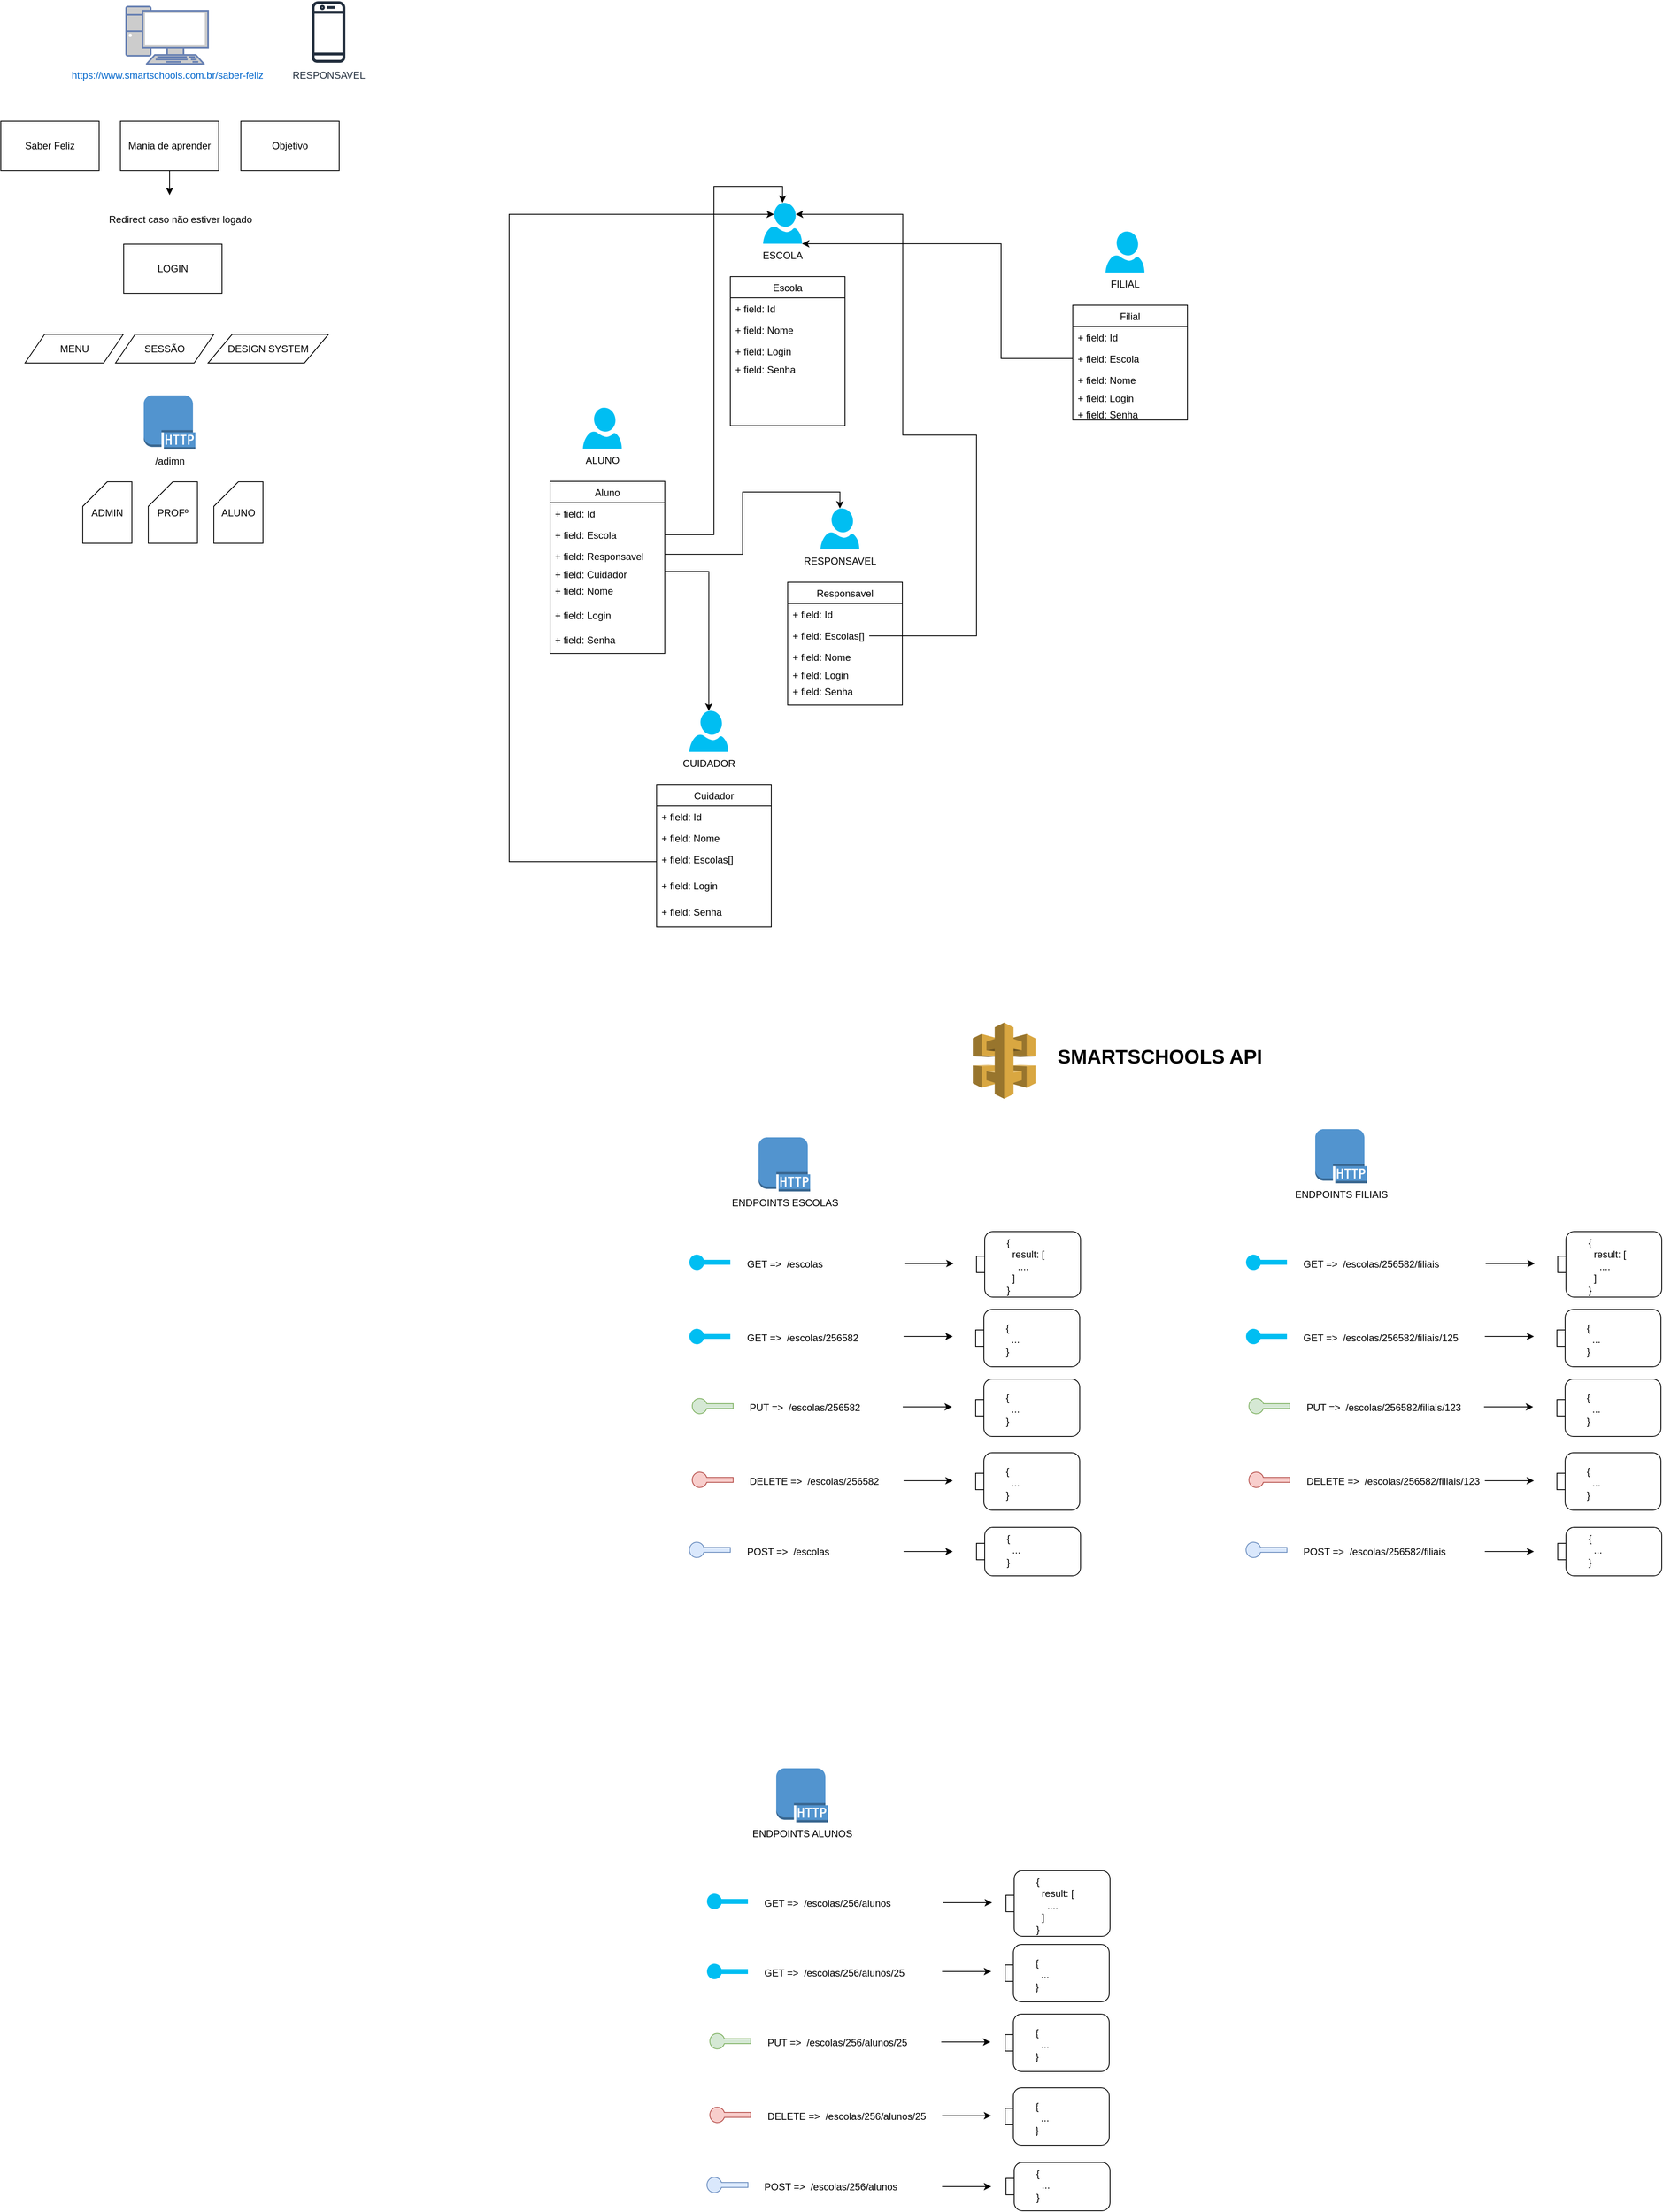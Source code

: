 <mxfile version="12.2.4" pages="1"><diagram id="HUVgczyAKgrN9UpdibUj" name="Page-1"><mxGraphModel dx="276" dy="696" grid="1" gridSize="10" guides="1" tooltips="1" connect="1" arrows="1" fold="1" page="1" pageScale="1" pageWidth="827" pageHeight="1169" math="0" shadow="0"><root><mxCell id="0"/><mxCell id="1" parent="0"/><mxCell id="97" value="" style="html=1;shape=mxgraph.sysml.objFlowL;whiteSpace=wrap;" parent="1" vertex="1"><mxGeometry x="1311" y="1535" width="127" height="80" as="geometry"/></mxCell><mxCell id="2" value="Saber Feliz" style="rounded=0;whiteSpace=wrap;html=1;" parent="1" vertex="1"><mxGeometry x="120" y="180" width="120" height="60" as="geometry"/></mxCell><mxCell id="30" style="edgeStyle=orthogonalEdgeStyle;rounded=0;orthogonalLoop=1;jettySize=auto;html=1;" parent="1" source="3" edge="1"><mxGeometry relative="1" as="geometry"><mxPoint x="326" y="270" as="targetPoint"/></mxGeometry></mxCell><mxCell id="3" value="Mania de aprender" style="rounded=0;whiteSpace=wrap;html=1;" parent="1" vertex="1"><mxGeometry x="266" y="180" width="120" height="60" as="geometry"/></mxCell><mxCell id="4" value="Objetivo" style="rounded=0;whiteSpace=wrap;html=1;" parent="1" vertex="1"><mxGeometry x="413" y="180" width="120" height="60" as="geometry"/></mxCell><mxCell id="5" value="LOGIN" style="rounded=0;whiteSpace=wrap;html=1;" parent="1" vertex="1"><mxGeometry x="270" y="330" width="120" height="60" as="geometry"/></mxCell><mxCell id="11" value="ADMIN" style="shape=card;whiteSpace=wrap;html=1;" parent="1" vertex="1"><mxGeometry x="220" y="620" width="60" height="75" as="geometry"/></mxCell><mxCell id="12" value="PROFº" style="shape=card;whiteSpace=wrap;html=1;" parent="1" vertex="1"><mxGeometry x="300" y="620" width="60" height="75" as="geometry"/></mxCell><mxCell id="13" value="ALUNO" style="shape=card;whiteSpace=wrap;html=1;" parent="1" vertex="1"><mxGeometry x="380" y="620" width="60" height="75" as="geometry"/></mxCell><mxCell id="19" value="RESPONSAVEL" style="outlineConnect=0;fontColor=#232F3E;gradientColor=none;fillColor=#232F3E;strokeColor=none;dashed=0;verticalLabelPosition=bottom;verticalAlign=top;align=center;html=1;fontSize=12;fontStyle=0;aspect=fixed;pointerEvents=1;shape=mxgraph.aws4.mobile_client;" parent="1" vertex="1"><mxGeometry x="499.5" y="32" width="41" height="78" as="geometry"/></mxCell><mxCell id="20" value="MENU" style="shape=parallelogram;perimeter=parallelogramPerimeter;whiteSpace=wrap;html=1;" parent="1" vertex="1"><mxGeometry x="149.5" y="440" width="120" height="35" as="geometry"/></mxCell><mxCell id="22" value="SESSÃO" style="shape=parallelogram;perimeter=parallelogramPerimeter;whiteSpace=wrap;html=1;" parent="1" vertex="1"><mxGeometry x="260" y="440" width="120" height="35" as="geometry"/></mxCell><mxCell id="23" value="DESIGN SYSTEM" style="shape=parallelogram;perimeter=parallelogramPerimeter;whiteSpace=wrap;html=1;" parent="1" vertex="1"><mxGeometry x="373" y="440" width="147" height="35" as="geometry"/></mxCell><mxCell id="26" value="https://www.smartschools.com.br/saber-feliz" style="fontColor=#0066CC;verticalAlign=top;verticalLabelPosition=bottom;labelPosition=center;align=center;html=1;outlineConnect=0;fillColor=#CCCCCC;strokeColor=#6881B3;gradientColor=none;gradientDirection=north;strokeWidth=2;shape=mxgraph.networks.pc;" parent="1" vertex="1"><mxGeometry x="273" y="40" width="100" height="70" as="geometry"/></mxCell><mxCell id="31" value="Redirect caso não estiver logado&lt;br&gt;" style="text;html=1;resizable=0;points=[];autosize=1;align=left;verticalAlign=top;spacingTop=-4;" parent="1" vertex="1"><mxGeometry x="250" y="290" width="190" height="10" as="geometry"/></mxCell><mxCell id="33" value="/adimn" style="outlineConnect=0;dashed=0;verticalLabelPosition=bottom;verticalAlign=top;align=center;html=1;shape=mxgraph.aws3.http_protocol;fillColor=#5294CF;gradientColor=none;" parent="1" vertex="1"><mxGeometry x="294.5" y="514.5" width="63" height="66" as="geometry"/></mxCell><mxCell id="34" value="ALUNO" style="verticalLabelPosition=bottom;html=1;verticalAlign=top;align=center;strokeColor=none;fillColor=#00BEF2;shape=mxgraph.azure.user;" parent="1" vertex="1"><mxGeometry x="830.5" y="529.5" width="47.5" height="50" as="geometry"/></mxCell><mxCell id="35" value="Aluno" style="swimlane;fontStyle=0;childLayout=stackLayout;horizontal=1;startSize=26;fillColor=none;horizontalStack=0;resizeParent=1;resizeParentMax=0;resizeLast=0;collapsible=1;marginBottom=0;" parent="1" vertex="1"><mxGeometry x="790.5" y="619.5" width="140" height="210" as="geometry"/></mxCell><mxCell id="36" value="+ field: Id" style="text;strokeColor=none;fillColor=none;align=left;verticalAlign=top;spacingLeft=4;spacingRight=4;overflow=hidden;rotatable=0;points=[[0,0.5],[1,0.5]];portConstraint=eastwest;" parent="35" vertex="1"><mxGeometry y="26" width="140" height="26" as="geometry"/></mxCell><mxCell id="37" value="+ field: Escola" style="text;strokeColor=none;fillColor=none;align=left;verticalAlign=top;spacingLeft=4;spacingRight=4;overflow=hidden;rotatable=0;points=[[0,0.5],[1,0.5]];portConstraint=eastwest;" parent="35" vertex="1"><mxGeometry y="52" width="140" height="26" as="geometry"/></mxCell><mxCell id="40" value="+ field: Responsavel&#10;" style="text;strokeColor=none;fillColor=none;align=left;verticalAlign=top;spacingLeft=4;spacingRight=4;overflow=hidden;rotatable=0;points=[[0,0.5],[1,0.5]];portConstraint=eastwest;" parent="35" vertex="1"><mxGeometry y="78" width="140" height="22" as="geometry"/></mxCell><mxCell id="51" value="+ field: Cuidador&#10;" style="text;strokeColor=none;fillColor=none;align=left;verticalAlign=top;spacingLeft=4;spacingRight=4;overflow=hidden;rotatable=0;points=[[0,0.5],[1,0.5]];portConstraint=eastwest;" parent="35" vertex="1"><mxGeometry y="100" width="140" height="20" as="geometry"/></mxCell><mxCell id="39" value="+ field: Nome&#10;" style="text;strokeColor=none;fillColor=none;align=left;verticalAlign=top;spacingLeft=4;spacingRight=4;overflow=hidden;rotatable=0;points=[[0,0.5],[1,0.5]];portConstraint=eastwest;" parent="35" vertex="1"><mxGeometry y="120" width="140" height="30" as="geometry"/></mxCell><mxCell id="202" value="+ field: Login&#10;" style="text;strokeColor=none;fillColor=none;align=left;verticalAlign=top;spacingLeft=4;spacingRight=4;overflow=hidden;rotatable=0;points=[[0,0.5],[1,0.5]];portConstraint=eastwest;" parent="35" vertex="1"><mxGeometry y="150" width="140" height="30" as="geometry"/></mxCell><mxCell id="203" value="+ field: Senha&#10;" style="text;strokeColor=none;fillColor=none;align=left;verticalAlign=top;spacingLeft=4;spacingRight=4;overflow=hidden;rotatable=0;points=[[0,0.5],[1,0.5]];portConstraint=eastwest;" parent="35" vertex="1"><mxGeometry y="180" width="140" height="30" as="geometry"/></mxCell><mxCell id="42" value="ESCOLA" style="verticalLabelPosition=bottom;html=1;verticalAlign=top;align=center;strokeColor=none;fillColor=#00BEF2;shape=mxgraph.azure.user;" parent="1" vertex="1"><mxGeometry x="1050.5" y="279.5" width="47.5" height="50" as="geometry"/></mxCell><mxCell id="43" value="Escola" style="swimlane;fontStyle=0;childLayout=stackLayout;horizontal=1;startSize=26;fillColor=none;horizontalStack=0;resizeParent=1;resizeParentMax=0;resizeLast=0;collapsible=1;marginBottom=0;" parent="1" vertex="1"><mxGeometry x="1010.5" y="369.5" width="140" height="182" as="geometry"/></mxCell><mxCell id="44" value="+ field: Id" style="text;strokeColor=none;fillColor=none;align=left;verticalAlign=top;spacingLeft=4;spacingRight=4;overflow=hidden;rotatable=0;points=[[0,0.5],[1,0.5]];portConstraint=eastwest;" parent="43" vertex="1"><mxGeometry y="26" width="140" height="26" as="geometry"/></mxCell><mxCell id="45" value="+ field: Nome" style="text;strokeColor=none;fillColor=none;align=left;verticalAlign=top;spacingLeft=4;spacingRight=4;overflow=hidden;rotatable=0;points=[[0,0.5],[1,0.5]];portConstraint=eastwest;" parent="43" vertex="1"><mxGeometry y="52" width="140" height="26" as="geometry"/></mxCell><mxCell id="47" value="+ field: Login&#10;" style="text;strokeColor=none;fillColor=none;align=left;verticalAlign=top;spacingLeft=4;spacingRight=4;overflow=hidden;rotatable=0;points=[[0,0.5],[1,0.5]];portConstraint=eastwest;" parent="43" vertex="1"><mxGeometry y="78" width="140" height="22" as="geometry"/></mxCell><mxCell id="64" value="+ field: Senha&#10;" style="text;strokeColor=none;fillColor=none;align=left;verticalAlign=top;spacingLeft=4;spacingRight=4;overflow=hidden;rotatable=0;points=[[0,0.5],[1,0.5]];portConstraint=eastwest;" parent="43" vertex="1"><mxGeometry y="100" width="140" height="82" as="geometry"/></mxCell><mxCell id="52" value="RESPONSAVEL" style="verticalLabelPosition=bottom;html=1;verticalAlign=top;align=center;strokeColor=none;fillColor=#00BEF2;shape=mxgraph.azure.user;" parent="1" vertex="1"><mxGeometry x="1120.5" y="652.5" width="47.5" height="50" as="geometry"/></mxCell><mxCell id="53" value="Responsavel" style="swimlane;fontStyle=0;childLayout=stackLayout;horizontal=1;startSize=26;fillColor=none;horizontalStack=0;resizeParent=1;resizeParentMax=0;resizeLast=0;collapsible=1;marginBottom=0;" parent="1" vertex="1"><mxGeometry x="1080.5" y="742.5" width="140" height="150" as="geometry"/></mxCell><mxCell id="54" value="+ field: Id" style="text;strokeColor=none;fillColor=none;align=left;verticalAlign=top;spacingLeft=4;spacingRight=4;overflow=hidden;rotatable=0;points=[[0,0.5],[1,0.5]];portConstraint=eastwest;" parent="53" vertex="1"><mxGeometry y="26" width="140" height="26" as="geometry"/></mxCell><mxCell id="169" value="+ field: Escolas[]" style="text;strokeColor=none;fillColor=none;align=left;verticalAlign=top;spacingLeft=4;spacingRight=4;overflow=hidden;rotatable=0;points=[[0,0.5],[1,0.5]];portConstraint=eastwest;" parent="53" vertex="1"><mxGeometry y="52" width="140" height="26" as="geometry"/></mxCell><mxCell id="56" value="+ field: Nome&#10;" style="text;strokeColor=none;fillColor=none;align=left;verticalAlign=top;spacingLeft=4;spacingRight=4;overflow=hidden;rotatable=0;points=[[0,0.5],[1,0.5]];portConstraint=eastwest;" parent="53" vertex="1"><mxGeometry y="78" width="140" height="22" as="geometry"/></mxCell><mxCell id="57" value="+ field: Login&#10;" style="text;strokeColor=none;fillColor=none;align=left;verticalAlign=top;spacingLeft=4;spacingRight=4;overflow=hidden;rotatable=0;points=[[0,0.5],[1,0.5]];portConstraint=eastwest;" parent="53" vertex="1"><mxGeometry y="100" width="140" height="20" as="geometry"/></mxCell><mxCell id="201" value="+ field: Senha&#10;" style="text;strokeColor=none;fillColor=none;align=left;verticalAlign=top;spacingLeft=4;spacingRight=4;overflow=hidden;rotatable=0;points=[[0,0.5],[1,0.5]];portConstraint=eastwest;" parent="53" vertex="1"><mxGeometry y="120" width="140" height="30" as="geometry"/></mxCell><mxCell id="58" value="CUIDADOR" style="verticalLabelPosition=bottom;html=1;verticalAlign=top;align=center;strokeColor=none;fillColor=#00BEF2;shape=mxgraph.azure.user;" parent="1" vertex="1"><mxGeometry x="960.5" y="899.5" width="47.5" height="50" as="geometry"/></mxCell><mxCell id="59" value="Cuidador" style="swimlane;fontStyle=0;childLayout=stackLayout;horizontal=1;startSize=26;fillColor=none;horizontalStack=0;resizeParent=1;resizeParentMax=0;resizeLast=0;collapsible=1;marginBottom=0;" parent="1" vertex="1"><mxGeometry x="920.5" y="989.5" width="140" height="174" as="geometry"/></mxCell><mxCell id="60" value="+ field: Id" style="text;strokeColor=none;fillColor=none;align=left;verticalAlign=top;spacingLeft=4;spacingRight=4;overflow=hidden;rotatable=0;points=[[0,0.5],[1,0.5]];portConstraint=eastwest;" parent="59" vertex="1"><mxGeometry y="26" width="140" height="26" as="geometry"/></mxCell><mxCell id="61" value="+ field: Nome" style="text;strokeColor=none;fillColor=none;align=left;verticalAlign=top;spacingLeft=4;spacingRight=4;overflow=hidden;rotatable=0;points=[[0,0.5],[1,0.5]];portConstraint=eastwest;" parent="59" vertex="1"><mxGeometry y="52" width="140" height="26" as="geometry"/></mxCell><mxCell id="63" value="+ field: Escolas[]&#10;" style="text;strokeColor=none;fillColor=none;align=left;verticalAlign=top;spacingLeft=4;spacingRight=4;overflow=hidden;rotatable=0;points=[[0,0.5],[1,0.5]];portConstraint=eastwest;" parent="59" vertex="1"><mxGeometry y="78" width="140" height="32" as="geometry"/></mxCell><mxCell id="199" value="+ field: Login&#10;" style="text;strokeColor=none;fillColor=none;align=left;verticalAlign=top;spacingLeft=4;spacingRight=4;overflow=hidden;rotatable=0;points=[[0,0.5],[1,0.5]];portConstraint=eastwest;" parent="59" vertex="1"><mxGeometry y="110" width="140" height="32" as="geometry"/></mxCell><mxCell id="200" value="+ field: Senha&#10;" style="text;strokeColor=none;fillColor=none;align=left;verticalAlign=top;spacingLeft=4;spacingRight=4;overflow=hidden;rotatable=0;points=[[0,0.5],[1,0.5]];portConstraint=eastwest;" parent="59" vertex="1"><mxGeometry y="142" width="140" height="32" as="geometry"/></mxCell><mxCell id="65" style="edgeStyle=orthogonalEdgeStyle;rounded=0;orthogonalLoop=1;jettySize=auto;html=1;entryX=0.5;entryY=0;entryDx=0;entryDy=0;entryPerimeter=0;" parent="1" source="40" target="52" edge="1"><mxGeometry relative="1" as="geometry"/></mxCell><mxCell id="66" style="edgeStyle=orthogonalEdgeStyle;rounded=0;orthogonalLoop=1;jettySize=auto;html=1;entryX=0.5;entryY=0;entryDx=0;entryDy=0;entryPerimeter=0;" parent="1" source="51" target="58" edge="1"><mxGeometry relative="1" as="geometry"/></mxCell><mxCell id="67" style="edgeStyle=orthogonalEdgeStyle;rounded=0;orthogonalLoop=1;jettySize=auto;html=1;entryX=0.5;entryY=0;entryDx=0;entryDy=0;entryPerimeter=0;" parent="1" source="37" target="42" edge="1"><mxGeometry relative="1" as="geometry"/></mxCell><mxCell id="68" style="edgeStyle=orthogonalEdgeStyle;rounded=0;orthogonalLoop=1;jettySize=auto;html=1;entryX=0.84;entryY=0.28;entryDx=0;entryDy=0;entryPerimeter=0;" parent="1" target="42" edge="1"><mxGeometry relative="1" as="geometry"><Array as="points"><mxPoint x="1180" y="808"/><mxPoint x="1311" y="808"/><mxPoint x="1311" y="563"/><mxPoint x="1221" y="563"/><mxPoint x="1221" y="294"/></Array><mxPoint x="1180" y="808" as="sourcePoint"/></mxGeometry></mxCell><mxCell id="72" style="edgeStyle=orthogonalEdgeStyle;rounded=0;orthogonalLoop=1;jettySize=auto;html=1;entryX=0.28;entryY=0.28;entryDx=0;entryDy=0;entryPerimeter=0;" parent="1" source="63" target="42" edge="1"><mxGeometry relative="1" as="geometry"><Array as="points"><mxPoint x="740.5" y="1083.5"/><mxPoint x="740.5" y="293.5"/></Array></mxGeometry></mxCell><mxCell id="73" value="FILIAL" style="verticalLabelPosition=bottom;html=1;verticalAlign=top;align=center;strokeColor=none;fillColor=#00BEF2;shape=mxgraph.azure.user;" parent="1" vertex="1"><mxGeometry x="1468.5" y="314.5" width="47.5" height="50" as="geometry"/></mxCell><mxCell id="74" value="Filial" style="swimlane;fontStyle=0;childLayout=stackLayout;horizontal=1;startSize=26;fillColor=none;horizontalStack=0;resizeParent=1;resizeParentMax=0;resizeLast=0;collapsible=1;marginBottom=0;" parent="1" vertex="1"><mxGeometry x="1428.5" y="404.5" width="140" height="140" as="geometry"/></mxCell><mxCell id="75" value="+ field: Id" style="text;strokeColor=none;fillColor=none;align=left;verticalAlign=top;spacingLeft=4;spacingRight=4;overflow=hidden;rotatable=0;points=[[0,0.5],[1,0.5]];portConstraint=eastwest;" parent="74" vertex="1"><mxGeometry y="26" width="140" height="26" as="geometry"/></mxCell><mxCell id="76" value="+ field: Escola" style="text;strokeColor=none;fillColor=none;align=left;verticalAlign=top;spacingLeft=4;spacingRight=4;overflow=hidden;rotatable=0;points=[[0,0.5],[1,0.5]];portConstraint=eastwest;" parent="74" vertex="1"><mxGeometry y="52" width="140" height="26" as="geometry"/></mxCell><mxCell id="77" value="+ field: Nome&#10;" style="text;strokeColor=none;fillColor=none;align=left;verticalAlign=top;spacingLeft=4;spacingRight=4;overflow=hidden;rotatable=0;points=[[0,0.5],[1,0.5]];portConstraint=eastwest;" parent="74" vertex="1"><mxGeometry y="78" width="140" height="22" as="geometry"/></mxCell><mxCell id="78" value="+ field: Login&#10;" style="text;strokeColor=none;fillColor=none;align=left;verticalAlign=top;spacingLeft=4;spacingRight=4;overflow=hidden;rotatable=0;points=[[0,0.5],[1,0.5]];portConstraint=eastwest;" parent="74" vertex="1"><mxGeometry y="100" width="140" height="20" as="geometry"/></mxCell><mxCell id="79" value="+ field: Senha&#10;" style="text;strokeColor=none;fillColor=none;align=left;verticalAlign=top;spacingLeft=4;spacingRight=4;overflow=hidden;rotatable=0;points=[[0,0.5],[1,0.5]];portConstraint=eastwest;" parent="74" vertex="1"><mxGeometry y="120" width="140" height="20" as="geometry"/></mxCell><mxCell id="80" style="edgeStyle=orthogonalEdgeStyle;rounded=0;orthogonalLoop=1;jettySize=auto;html=1;entryX=1;entryY=1;entryDx=0;entryDy=0;entryPerimeter=0;" parent="1" source="76" target="42" edge="1"><mxGeometry relative="1" as="geometry"><Array as="points"><mxPoint x="1341" y="469"/><mxPoint x="1341" y="329"/></Array></mxGeometry></mxCell><mxCell id="82" value="ENDPOINTS ESCOLAS" style="outlineConnect=0;dashed=0;verticalLabelPosition=bottom;verticalAlign=top;align=center;html=1;shape=mxgraph.aws3.http_protocol;fillColor=#5294CF;gradientColor=none;" parent="1" vertex="1"><mxGeometry x="1045" y="1420" width="63" height="66" as="geometry"/></mxCell><mxCell id="85" value="" style="verticalLabelPosition=bottom;html=1;verticalAlign=top;align=center;strokeColor=none;fillColor=#00BEF2;shape=mxgraph.azure.service_endpoint;" parent="1" vertex="1"><mxGeometry x="960.5" y="1562.5" width="50" height="20" as="geometry"/></mxCell><mxCell id="86" value="GET =&amp;gt;&amp;nbsp; /escolas" style="text;html=1;resizable=0;points=[];autosize=1;align=left;verticalAlign=top;spacingTop=-4;" parent="1" vertex="1"><mxGeometry x="1028.5" y="1564.5" width="110" height="10" as="geometry"/></mxCell><mxCell id="95" value="{&lt;br&gt;&amp;nbsp; result: [&lt;br&gt;&amp;nbsp; &amp;nbsp; ....&lt;br&gt;&amp;nbsp; ]&lt;br&gt;}" style="text;html=1;resizable=0;points=[];autosize=1;align=left;verticalAlign=top;spacingTop=-4;" parent="1" vertex="1"><mxGeometry x="1346" y="1539" width="60" height="70" as="geometry"/></mxCell><mxCell id="98" value="" style="html=1;shape=mxgraph.sysml.objFlowL;whiteSpace=wrap;" parent="1" vertex="1"><mxGeometry x="1310" y="1630" width="127" height="70" as="geometry"/></mxCell><mxCell id="99" value="" style="verticalLabelPosition=bottom;html=1;verticalAlign=top;align=center;strokeColor=none;fillColor=#00BEF2;shape=mxgraph.azure.service_endpoint;" parent="1" vertex="1"><mxGeometry x="960.5" y="1653" width="50" height="20" as="geometry"/></mxCell><mxCell id="100" value="GET =&amp;gt;&amp;nbsp; /escolas/256582" style="text;html=1;resizable=0;points=[];autosize=1;align=left;verticalAlign=top;spacingTop=-4;" parent="1" vertex="1"><mxGeometry x="1028.5" y="1655" width="150" height="10" as="geometry"/></mxCell><mxCell id="101" value="{&lt;br&gt;&amp;nbsp; ...&lt;br&gt;}" style="text;html=1;resizable=0;points=[];autosize=1;align=left;verticalAlign=top;spacingTop=-4;" parent="1" vertex="1"><mxGeometry x="1344.5" y="1643" width="30" height="40" as="geometry"/></mxCell><mxCell id="106" value="" style="html=1;shape=mxgraph.sysml.objFlowL;whiteSpace=wrap;" parent="1" vertex="1"><mxGeometry x="1310" y="1715" width="127" height="70" as="geometry"/></mxCell><mxCell id="107" value="" style="verticalLabelPosition=bottom;html=1;verticalAlign=top;align=center;strokeColor=#82b366;fillColor=#d5e8d4;shape=mxgraph.azure.service_endpoint;" parent="1" vertex="1"><mxGeometry x="964" y="1738" width="50" height="20" as="geometry"/></mxCell><mxCell id="108" value="PUT =&amp;gt;&amp;nbsp; /escolas/256582" style="text;html=1;resizable=0;points=[];autosize=1;align=left;verticalAlign=top;spacingTop=-4;" parent="1" vertex="1"><mxGeometry x="1032" y="1740" width="150" height="10" as="geometry"/></mxCell><mxCell id="109" value="{&lt;br&gt;&amp;nbsp; ...&lt;br&gt;}" style="text;html=1;resizable=0;points=[];autosize=1;align=left;verticalAlign=top;spacingTop=-4;" parent="1" vertex="1"><mxGeometry x="1344.5" y="1728" width="30" height="40" as="geometry"/></mxCell><mxCell id="110" value="" style="html=1;shape=mxgraph.sysml.objFlowL;whiteSpace=wrap;" parent="1" vertex="1"><mxGeometry x="1310" y="1805" width="127" height="70" as="geometry"/></mxCell><mxCell id="111" value="" style="verticalLabelPosition=bottom;html=1;verticalAlign=top;align=center;strokeColor=#b85450;fillColor=#f8cecc;shape=mxgraph.azure.service_endpoint;" parent="1" vertex="1"><mxGeometry x="964" y="1828" width="50" height="20" as="geometry"/></mxCell><mxCell id="112" value="DELETE =&amp;gt;&amp;nbsp; /escolas/256582" style="text;html=1;resizable=0;points=[];autosize=1;align=left;verticalAlign=top;spacingTop=-4;" parent="1" vertex="1"><mxGeometry x="1032" y="1830" width="170" height="10" as="geometry"/></mxCell><mxCell id="113" value="{&lt;br&gt;&amp;nbsp; ...&lt;br&gt;}" style="text;html=1;resizable=0;points=[];autosize=1;align=left;verticalAlign=top;spacingTop=-4;" parent="1" vertex="1"><mxGeometry x="1344.5" y="1818" width="30" height="40" as="geometry"/></mxCell><mxCell id="118" value="" style="html=1;shape=mxgraph.sysml.objFlowL;whiteSpace=wrap;" parent="1" vertex="1"><mxGeometry x="1311" y="1896" width="127" height="59" as="geometry"/></mxCell><mxCell id="119" value="" style="verticalLabelPosition=bottom;html=1;verticalAlign=top;align=center;strokeColor=#6c8ebf;fillColor=#dae8fc;shape=mxgraph.azure.service_endpoint;" parent="1" vertex="1"><mxGeometry x="960.5" y="1913.5" width="50" height="20" as="geometry"/></mxCell><mxCell id="120" value="POST =&amp;gt;&amp;nbsp; /escolas" style="text;html=1;resizable=0;points=[];autosize=1;align=left;verticalAlign=top;spacingTop=-4;" parent="1" vertex="1"><mxGeometry x="1028.5" y="1915.5" width="120" height="10" as="geometry"/></mxCell><mxCell id="121" value="{&lt;br&gt;&amp;nbsp; ...&lt;br&gt;}" style="text;html=1;resizable=0;points=[];autosize=1;align=left;verticalAlign=top;spacingTop=-4;" parent="1" vertex="1"><mxGeometry x="1346" y="1900" width="30" height="40" as="geometry"/></mxCell><mxCell id="123" value="" style="endArrow=classic;html=1;" parent="1" edge="1"><mxGeometry width="50" height="50" relative="1" as="geometry"><mxPoint x="1223" y="1574" as="sourcePoint"/><mxPoint x="1283" y="1574" as="targetPoint"/></mxGeometry></mxCell><mxCell id="124" value="" style="endArrow=classic;html=1;" parent="1" edge="1"><mxGeometry width="50" height="50" relative="1" as="geometry"><mxPoint x="1222.0" y="1663" as="sourcePoint"/><mxPoint x="1282.0" y="1663" as="targetPoint"/></mxGeometry></mxCell><mxCell id="126" value="" style="endArrow=classic;html=1;" parent="1" edge="1"><mxGeometry width="50" height="50" relative="1" as="geometry"><mxPoint x="1221.0" y="1749" as="sourcePoint"/><mxPoint x="1281.0" y="1749" as="targetPoint"/></mxGeometry></mxCell><mxCell id="127" value="" style="endArrow=classic;html=1;" parent="1" edge="1"><mxGeometry width="50" height="50" relative="1" as="geometry"><mxPoint x="1222.0" y="1839" as="sourcePoint"/><mxPoint x="1282.0" y="1839" as="targetPoint"/></mxGeometry></mxCell><mxCell id="128" value="" style="endArrow=classic;html=1;" parent="1" edge="1"><mxGeometry width="50" height="50" relative="1" as="geometry"><mxPoint x="1222.0" y="1925.5" as="sourcePoint"/><mxPoint x="1282.0" y="1925.5" as="targetPoint"/></mxGeometry></mxCell><mxCell id="129" value="" style="html=1;shape=mxgraph.sysml.objFlowL;whiteSpace=wrap;" parent="1" vertex="1"><mxGeometry x="2020.5" y="1535" width="127" height="80" as="geometry"/></mxCell><mxCell id="130" value="ENDPOINTS FILIAIS" style="outlineConnect=0;dashed=0;verticalLabelPosition=bottom;verticalAlign=top;align=center;html=1;shape=mxgraph.aws3.http_protocol;fillColor=#5294CF;gradientColor=none;" parent="1" vertex="1"><mxGeometry x="1724.5" y="1410" width="63" height="66" as="geometry"/></mxCell><mxCell id="131" value="" style="verticalLabelPosition=bottom;html=1;verticalAlign=top;align=center;strokeColor=none;fillColor=#00BEF2;shape=mxgraph.azure.service_endpoint;" parent="1" vertex="1"><mxGeometry x="1640" y="1562.5" width="50" height="20" as="geometry"/></mxCell><mxCell id="132" value="GET =&amp;gt;&amp;nbsp; /escolas/256582/filiais" style="text;html=1;resizable=0;points=[];autosize=1;align=left;verticalAlign=top;spacingTop=-4;" parent="1" vertex="1"><mxGeometry x="1708" y="1564.5" width="180" height="10" as="geometry"/></mxCell><mxCell id="133" value="{&lt;br&gt;&amp;nbsp; result: [&lt;br&gt;&amp;nbsp; &amp;nbsp; ....&lt;br&gt;&amp;nbsp; ]&lt;br&gt;}" style="text;html=1;resizable=0;points=[];autosize=1;align=left;verticalAlign=top;spacingTop=-4;" parent="1" vertex="1"><mxGeometry x="2055.5" y="1539" width="60" height="70" as="geometry"/></mxCell><mxCell id="134" value="" style="html=1;shape=mxgraph.sysml.objFlowL;whiteSpace=wrap;" parent="1" vertex="1"><mxGeometry x="2019.5" y="1630" width="127" height="70" as="geometry"/></mxCell><mxCell id="135" value="" style="verticalLabelPosition=bottom;html=1;verticalAlign=top;align=center;strokeColor=none;fillColor=#00BEF2;shape=mxgraph.azure.service_endpoint;" parent="1" vertex="1"><mxGeometry x="1640" y="1653" width="50" height="20" as="geometry"/></mxCell><mxCell id="136" value="GET =&amp;gt;&amp;nbsp; /escolas/256582/filiais/125" style="text;html=1;resizable=0;points=[];autosize=1;align=left;verticalAlign=top;spacingTop=-4;" parent="1" vertex="1"><mxGeometry x="1708" y="1655" width="200" height="10" as="geometry"/></mxCell><mxCell id="137" value="{&lt;br&gt;&amp;nbsp; ...&lt;br&gt;}" style="text;html=1;resizable=0;points=[];autosize=1;align=left;verticalAlign=top;spacingTop=-4;" parent="1" vertex="1"><mxGeometry x="2054" y="1643" width="30" height="40" as="geometry"/></mxCell><mxCell id="142" value="" style="html=1;shape=mxgraph.sysml.objFlowL;whiteSpace=wrap;" parent="1" vertex="1"><mxGeometry x="2019.5" y="1715" width="127" height="70" as="geometry"/></mxCell><mxCell id="143" value="" style="verticalLabelPosition=bottom;html=1;verticalAlign=top;align=center;strokeColor=#82b366;fillColor=#d5e8d4;shape=mxgraph.azure.service_endpoint;" parent="1" vertex="1"><mxGeometry x="1643.5" y="1738" width="50" height="20" as="geometry"/></mxCell><mxCell id="144" value="PUT =&amp;gt;&amp;nbsp; /escolas/256582/filiais/123" style="text;html=1;resizable=0;points=[];autosize=1;align=left;verticalAlign=top;spacingTop=-4;" parent="1" vertex="1"><mxGeometry x="1711.5" y="1740" width="200" height="10" as="geometry"/></mxCell><mxCell id="145" value="{&lt;br&gt;&amp;nbsp; ...&lt;br&gt;}" style="text;html=1;resizable=0;points=[];autosize=1;align=left;verticalAlign=top;spacingTop=-4;" parent="1" vertex="1"><mxGeometry x="2054" y="1728" width="30" height="40" as="geometry"/></mxCell><mxCell id="146" value="" style="html=1;shape=mxgraph.sysml.objFlowL;whiteSpace=wrap;" parent="1" vertex="1"><mxGeometry x="2019.5" y="1805" width="127" height="70" as="geometry"/></mxCell><mxCell id="147" value="" style="verticalLabelPosition=bottom;html=1;verticalAlign=top;align=center;strokeColor=#b85450;fillColor=#f8cecc;shape=mxgraph.azure.service_endpoint;" parent="1" vertex="1"><mxGeometry x="1643.5" y="1828" width="50" height="20" as="geometry"/></mxCell><mxCell id="148" value="DELETE =&amp;gt;&amp;nbsp; /escolas/256582/filiais/123" style="text;html=1;resizable=0;points=[];autosize=1;align=left;verticalAlign=top;spacingTop=-4;" parent="1" vertex="1"><mxGeometry x="1711.5" y="1830" width="230" height="10" as="geometry"/></mxCell><mxCell id="149" value="{&lt;br&gt;&amp;nbsp; ...&lt;br&gt;}" style="text;html=1;resizable=0;points=[];autosize=1;align=left;verticalAlign=top;spacingTop=-4;" parent="1" vertex="1"><mxGeometry x="2054" y="1818" width="30" height="40" as="geometry"/></mxCell><mxCell id="150" value="" style="html=1;shape=mxgraph.sysml.objFlowL;whiteSpace=wrap;" parent="1" vertex="1"><mxGeometry x="2020.5" y="1896" width="127" height="59" as="geometry"/></mxCell><mxCell id="151" value="" style="verticalLabelPosition=bottom;html=1;verticalAlign=top;align=center;strokeColor=#6c8ebf;fillColor=#dae8fc;shape=mxgraph.azure.service_endpoint;" parent="1" vertex="1"><mxGeometry x="1640" y="1913.5" width="50" height="20" as="geometry"/></mxCell><mxCell id="152" value="POST =&amp;gt;&amp;nbsp; /escolas/256582/filiais" style="text;html=1;resizable=0;points=[];autosize=1;align=left;verticalAlign=top;spacingTop=-4;" parent="1" vertex="1"><mxGeometry x="1708" y="1915.5" width="190" height="10" as="geometry"/></mxCell><mxCell id="153" value="{&lt;br&gt;&amp;nbsp; ...&lt;br&gt;}" style="text;html=1;resizable=0;points=[];autosize=1;align=left;verticalAlign=top;spacingTop=-4;" parent="1" vertex="1"><mxGeometry x="2055.5" y="1900" width="30" height="40" as="geometry"/></mxCell><mxCell id="154" value="" style="endArrow=classic;html=1;" parent="1" edge="1"><mxGeometry width="50" height="50" relative="1" as="geometry"><mxPoint x="1932.5" y="1574" as="sourcePoint"/><mxPoint x="1992.5" y="1574" as="targetPoint"/></mxGeometry></mxCell><mxCell id="155" value="" style="endArrow=classic;html=1;" parent="1" edge="1"><mxGeometry width="50" height="50" relative="1" as="geometry"><mxPoint x="1931.5" y="1663" as="sourcePoint"/><mxPoint x="1991.5" y="1663" as="targetPoint"/></mxGeometry></mxCell><mxCell id="157" value="" style="endArrow=classic;html=1;" parent="1" edge="1"><mxGeometry width="50" height="50" relative="1" as="geometry"><mxPoint x="1930.5" y="1749" as="sourcePoint"/><mxPoint x="1990.5" y="1749" as="targetPoint"/></mxGeometry></mxCell><mxCell id="158" value="" style="endArrow=classic;html=1;" parent="1" edge="1"><mxGeometry width="50" height="50" relative="1" as="geometry"><mxPoint x="1931.5" y="1839" as="sourcePoint"/><mxPoint x="1991.5" y="1839" as="targetPoint"/></mxGeometry></mxCell><mxCell id="159" value="" style="endArrow=classic;html=1;" parent="1" edge="1"><mxGeometry width="50" height="50" relative="1" as="geometry"><mxPoint x="1931.5" y="1925.5" as="sourcePoint"/><mxPoint x="1991.5" y="1925.5" as="targetPoint"/></mxGeometry></mxCell><mxCell id="173" value="" style="html=1;shape=mxgraph.sysml.objFlowL;whiteSpace=wrap;" parent="1" vertex="1"><mxGeometry x="1347" y="2315" width="127" height="80" as="geometry"/></mxCell><mxCell id="174" value="ENDPOINTS ALUNOS" style="outlineConnect=0;dashed=0;verticalLabelPosition=bottom;verticalAlign=top;align=center;html=1;shape=mxgraph.aws3.http_protocol;fillColor=#5294CF;gradientColor=none;" parent="1" vertex="1"><mxGeometry x="1066.5" y="2190" width="63" height="66" as="geometry"/></mxCell><mxCell id="175" value="" style="verticalLabelPosition=bottom;html=1;verticalAlign=top;align=center;strokeColor=none;fillColor=#00BEF2;shape=mxgraph.azure.service_endpoint;" parent="1" vertex="1"><mxGeometry x="982" y="2342.5" width="50" height="20" as="geometry"/></mxCell><mxCell id="176" value="GET =&amp;gt;&amp;nbsp; /escolas/256/alunos" style="text;html=1;resizable=0;points=[];autosize=1;align=left;verticalAlign=top;spacingTop=-4;" parent="1" vertex="1"><mxGeometry x="1050" y="2344.5" width="170" height="10" as="geometry"/></mxCell><mxCell id="177" value="{&lt;br&gt;&amp;nbsp; result: [&lt;br&gt;&amp;nbsp; &amp;nbsp; ....&lt;br&gt;&amp;nbsp; ]&lt;br&gt;}" style="text;html=1;resizable=0;points=[];autosize=1;align=left;verticalAlign=top;spacingTop=-4;" parent="1" vertex="1"><mxGeometry x="1382" y="2319" width="60" height="70" as="geometry"/></mxCell><mxCell id="178" value="" style="html=1;shape=mxgraph.sysml.objFlowL;whiteSpace=wrap;" parent="1" vertex="1"><mxGeometry x="1346" y="2405" width="127" height="70" as="geometry"/></mxCell><mxCell id="179" value="" style="verticalLabelPosition=bottom;html=1;verticalAlign=top;align=center;strokeColor=none;fillColor=#00BEF2;shape=mxgraph.azure.service_endpoint;" parent="1" vertex="1"><mxGeometry x="982" y="2428" width="50" height="20" as="geometry"/></mxCell><mxCell id="180" value="GET =&amp;gt;&amp;nbsp; /escolas/256/alunos/25" style="text;html=1;resizable=0;points=[];autosize=1;align=left;verticalAlign=top;spacingTop=-4;" parent="1" vertex="1"><mxGeometry x="1050" y="2430" width="190" height="10" as="geometry"/></mxCell><mxCell id="181" value="{&lt;br&gt;&amp;nbsp; ...&lt;br&gt;}" style="text;html=1;resizable=0;points=[];autosize=1;align=left;verticalAlign=top;spacingTop=-4;" parent="1" vertex="1"><mxGeometry x="1380.5" y="2418" width="30" height="40" as="geometry"/></mxCell><mxCell id="182" value="" style="html=1;shape=mxgraph.sysml.objFlowL;whiteSpace=wrap;" parent="1" vertex="1"><mxGeometry x="1346" y="2490" width="127" height="70" as="geometry"/></mxCell><mxCell id="183" value="" style="verticalLabelPosition=bottom;html=1;verticalAlign=top;align=center;strokeColor=#82b366;fillColor=#d5e8d4;shape=mxgraph.azure.service_endpoint;" parent="1" vertex="1"><mxGeometry x="985.5" y="2513" width="50" height="20" as="geometry"/></mxCell><mxCell id="184" value="PUT =&amp;gt;&amp;nbsp; /escolas/256/alunos/25" style="text;html=1;resizable=0;points=[];autosize=1;align=left;verticalAlign=top;spacingTop=-4;" parent="1" vertex="1"><mxGeometry x="1053.5" y="2515" width="190" height="10" as="geometry"/></mxCell><mxCell id="185" value="{&lt;br&gt;&amp;nbsp; ...&lt;br&gt;}" style="text;html=1;resizable=0;points=[];autosize=1;align=left;verticalAlign=top;spacingTop=-4;" parent="1" vertex="1"><mxGeometry x="1380.5" y="2503" width="30" height="40" as="geometry"/></mxCell><mxCell id="186" value="" style="html=1;shape=mxgraph.sysml.objFlowL;whiteSpace=wrap;" parent="1" vertex="1"><mxGeometry x="1346" y="2580" width="127" height="70" as="geometry"/></mxCell><mxCell id="187" value="" style="verticalLabelPosition=bottom;html=1;verticalAlign=top;align=center;strokeColor=#b85450;fillColor=#f8cecc;shape=mxgraph.azure.service_endpoint;" parent="1" vertex="1"><mxGeometry x="985.5" y="2603" width="50" height="20" as="geometry"/></mxCell><mxCell id="188" value="DELETE =&amp;gt;&amp;nbsp; /escolas/256/alunos/25" style="text;html=1;resizable=0;points=[];autosize=1;align=left;verticalAlign=top;spacingTop=-4;" parent="1" vertex="1"><mxGeometry x="1053.5" y="2605" width="210" height="10" as="geometry"/></mxCell><mxCell id="189" value="{&lt;br&gt;&amp;nbsp; ...&lt;br&gt;}" style="text;html=1;resizable=0;points=[];autosize=1;align=left;verticalAlign=top;spacingTop=-4;" parent="1" vertex="1"><mxGeometry x="1380.5" y="2593" width="30" height="40" as="geometry"/></mxCell><mxCell id="190" value="" style="html=1;shape=mxgraph.sysml.objFlowL;whiteSpace=wrap;" parent="1" vertex="1"><mxGeometry x="1347" y="2671" width="127" height="59" as="geometry"/></mxCell><mxCell id="191" value="" style="verticalLabelPosition=bottom;html=1;verticalAlign=top;align=center;strokeColor=#6c8ebf;fillColor=#dae8fc;shape=mxgraph.azure.service_endpoint;" parent="1" vertex="1"><mxGeometry x="982" y="2688.5" width="50" height="20" as="geometry"/></mxCell><mxCell id="192" value="POST =&amp;gt;&amp;nbsp; /escolas/256/alunos" style="text;html=1;resizable=0;points=[];autosize=1;align=left;verticalAlign=top;spacingTop=-4;" parent="1" vertex="1"><mxGeometry x="1050" y="2690.5" width="180" height="10" as="geometry"/></mxCell><mxCell id="193" value="{&lt;br&gt;&amp;nbsp; ...&lt;br&gt;}" style="text;html=1;resizable=0;points=[];autosize=1;align=left;verticalAlign=top;spacingTop=-4;" parent="1" vertex="1"><mxGeometry x="1382" y="2675" width="30" height="40" as="geometry"/></mxCell><mxCell id="194" value="" style="endArrow=classic;html=1;" parent="1" edge="1"><mxGeometry width="50" height="50" relative="1" as="geometry"><mxPoint x="1270" y="2354" as="sourcePoint"/><mxPoint x="1330" y="2354" as="targetPoint"/></mxGeometry></mxCell><mxCell id="195" value="" style="endArrow=classic;html=1;" parent="1" edge="1"><mxGeometry width="50" height="50" relative="1" as="geometry"><mxPoint x="1269" y="2438" as="sourcePoint"/><mxPoint x="1329" y="2438" as="targetPoint"/></mxGeometry></mxCell><mxCell id="196" value="" style="endArrow=classic;html=1;" parent="1" edge="1"><mxGeometry width="50" height="50" relative="1" as="geometry"><mxPoint x="1268" y="2524" as="sourcePoint"/><mxPoint x="1328" y="2524" as="targetPoint"/></mxGeometry></mxCell><mxCell id="197" value="" style="endArrow=classic;html=1;" parent="1" edge="1"><mxGeometry width="50" height="50" relative="1" as="geometry"><mxPoint x="1269" y="2614.0" as="sourcePoint"/><mxPoint x="1329" y="2614.0" as="targetPoint"/></mxGeometry></mxCell><mxCell id="198" value="" style="endArrow=classic;html=1;" parent="1" edge="1"><mxGeometry width="50" height="50" relative="1" as="geometry"><mxPoint x="1269" y="2700.5" as="sourcePoint"/><mxPoint x="1329" y="2700.5" as="targetPoint"/></mxGeometry></mxCell><mxCell id="204" value="" style="outlineConnect=0;dashed=0;verticalLabelPosition=bottom;verticalAlign=top;align=center;html=1;shape=mxgraph.aws3.api_gateway;fillColor=#D9A741;gradientColor=none;" parent="1" vertex="1"><mxGeometry x="1306.5" y="1280" width="76.5" height="93" as="geometry"/></mxCell><mxCell id="209" value="&lt;h1&gt;SMARTSCHOOLS API&lt;/h1&gt;" style="text;html=1;resizable=0;points=[];autosize=1;align=left;verticalAlign=top;spacingTop=-4;" parent="1" vertex="1"><mxGeometry x="1408" y="1289" width="270" height="50" as="geometry"/></mxCell></root></mxGraphModel></diagram></mxfile>
